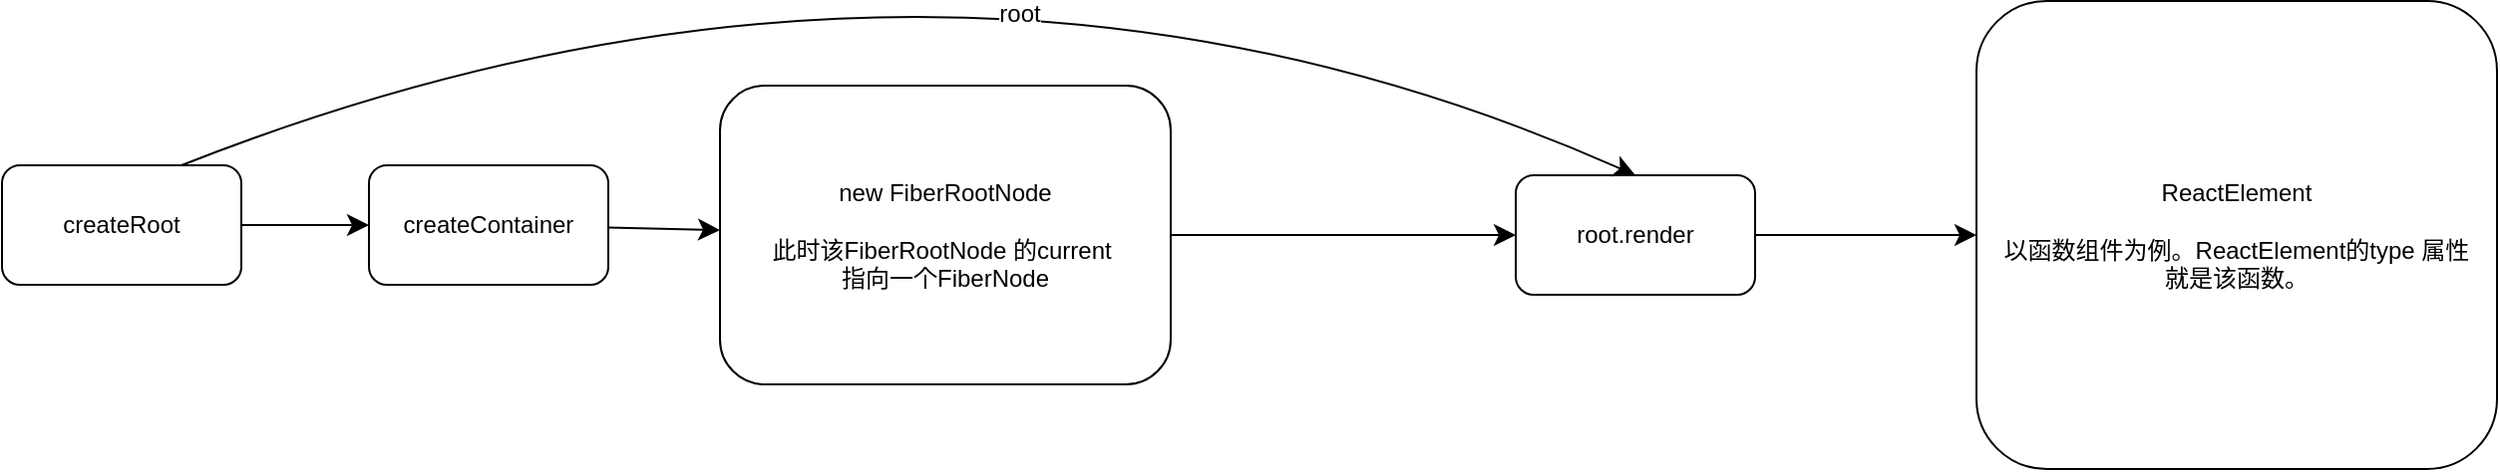 <mxfile version="24.2.1" type="github">
  <diagram name="第 1 页" id="z2x4UcJcFMROci2A8Mf3">
    <mxGraphModel dx="1434" dy="796" grid="1" gridSize="10" guides="1" tooltips="1" connect="1" arrows="1" fold="1" page="1" pageScale="1" pageWidth="827" pageHeight="1169" math="0" shadow="0">
      <root>
        <mxCell id="0" />
        <mxCell id="1" parent="0" />
        <mxCell id="IfcWRajiX3WYb2eG6ur--5" value="" style="edgeStyle=none;curved=1;rounded=0;orthogonalLoop=1;jettySize=auto;html=1;fontSize=12;startSize=8;endSize=8;" edge="1" parent="1" source="IfcWRajiX3WYb2eG6ur--1" target="IfcWRajiX3WYb2eG6ur--4">
          <mxGeometry relative="1" as="geometry" />
        </mxCell>
        <mxCell id="IfcWRajiX3WYb2eG6ur--1" value="createRoot" style="rounded=1;whiteSpace=wrap;html=1;" vertex="1" parent="1">
          <mxGeometry x="110" y="200" width="120" height="60" as="geometry" />
        </mxCell>
        <mxCell id="IfcWRajiX3WYb2eG6ur--7" value="" style="edgeStyle=none;curved=1;rounded=0;orthogonalLoop=1;jettySize=auto;html=1;fontSize=12;startSize=8;endSize=8;" edge="1" parent="1" source="IfcWRajiX3WYb2eG6ur--4" target="IfcWRajiX3WYb2eG6ur--6">
          <mxGeometry relative="1" as="geometry" />
        </mxCell>
        <mxCell id="IfcWRajiX3WYb2eG6ur--4" value="createContainer" style="whiteSpace=wrap;html=1;rounded=1;" vertex="1" parent="1">
          <mxGeometry x="294" y="200" width="120" height="60" as="geometry" />
        </mxCell>
        <mxCell id="IfcWRajiX3WYb2eG6ur--9" value="" style="edgeStyle=none;curved=1;rounded=0;orthogonalLoop=1;jettySize=auto;html=1;fontSize=12;startSize=8;endSize=8;" edge="1" parent="1" source="IfcWRajiX3WYb2eG6ur--6" target="IfcWRajiX3WYb2eG6ur--8">
          <mxGeometry relative="1" as="geometry" />
        </mxCell>
        <mxCell id="IfcWRajiX3WYb2eG6ur--6" value="new&amp;nbsp;FiberRootNode&lt;div&gt;&lt;br&gt;&lt;/div&gt;&lt;div&gt;此时该FiberRootNode 的current&amp;nbsp;&lt;/div&gt;&lt;div&gt;指向一个FiberNode&lt;/div&gt;" style="whiteSpace=wrap;html=1;rounded=1;" vertex="1" parent="1">
          <mxGeometry x="470" y="160" width="226" height="150" as="geometry" />
        </mxCell>
        <mxCell id="IfcWRajiX3WYb2eG6ur--13" value="" style="edgeStyle=none;curved=1;rounded=0;orthogonalLoop=1;jettySize=auto;html=1;fontSize=12;startSize=8;endSize=8;" edge="1" parent="1" source="IfcWRajiX3WYb2eG6ur--8" target="IfcWRajiX3WYb2eG6ur--12">
          <mxGeometry relative="1" as="geometry" />
        </mxCell>
        <mxCell id="IfcWRajiX3WYb2eG6ur--8" value="root.render" style="whiteSpace=wrap;html=1;rounded=1;" vertex="1" parent="1">
          <mxGeometry x="869" y="205" width="120" height="60" as="geometry" />
        </mxCell>
        <mxCell id="IfcWRajiX3WYb2eG6ur--10" style="edgeStyle=none;curved=1;rounded=0;orthogonalLoop=1;jettySize=auto;html=1;exitX=0.75;exitY=0;exitDx=0;exitDy=0;entryX=0.5;entryY=0;entryDx=0;entryDy=0;fontSize=12;startSize=8;endSize=8;" edge="1" parent="1" source="IfcWRajiX3WYb2eG6ur--1" target="IfcWRajiX3WYb2eG6ur--8">
          <mxGeometry relative="1" as="geometry">
            <Array as="points">
              <mxPoint x="580" y="50" />
            </Array>
          </mxGeometry>
        </mxCell>
        <mxCell id="IfcWRajiX3WYb2eG6ur--11" value="root" style="edgeLabel;html=1;align=center;verticalAlign=middle;resizable=0;points=[];fontSize=12;" vertex="1" connectable="0" parent="IfcWRajiX3WYb2eG6ur--10">
          <mxGeometry x="0.202" y="-51" relative="1" as="geometry">
            <mxPoint as="offset" />
          </mxGeometry>
        </mxCell>
        <mxCell id="IfcWRajiX3WYb2eG6ur--12" value="ReactElement&lt;div&gt;&lt;br&gt;&lt;/div&gt;&lt;div&gt;以函数组件为例。ReactElement的type 属性&lt;/div&gt;&lt;div&gt;就是该函数。&lt;/div&gt;" style="whiteSpace=wrap;html=1;rounded=1;" vertex="1" parent="1">
          <mxGeometry x="1100" y="117.5" width="261" height="235" as="geometry" />
        </mxCell>
      </root>
    </mxGraphModel>
  </diagram>
</mxfile>
